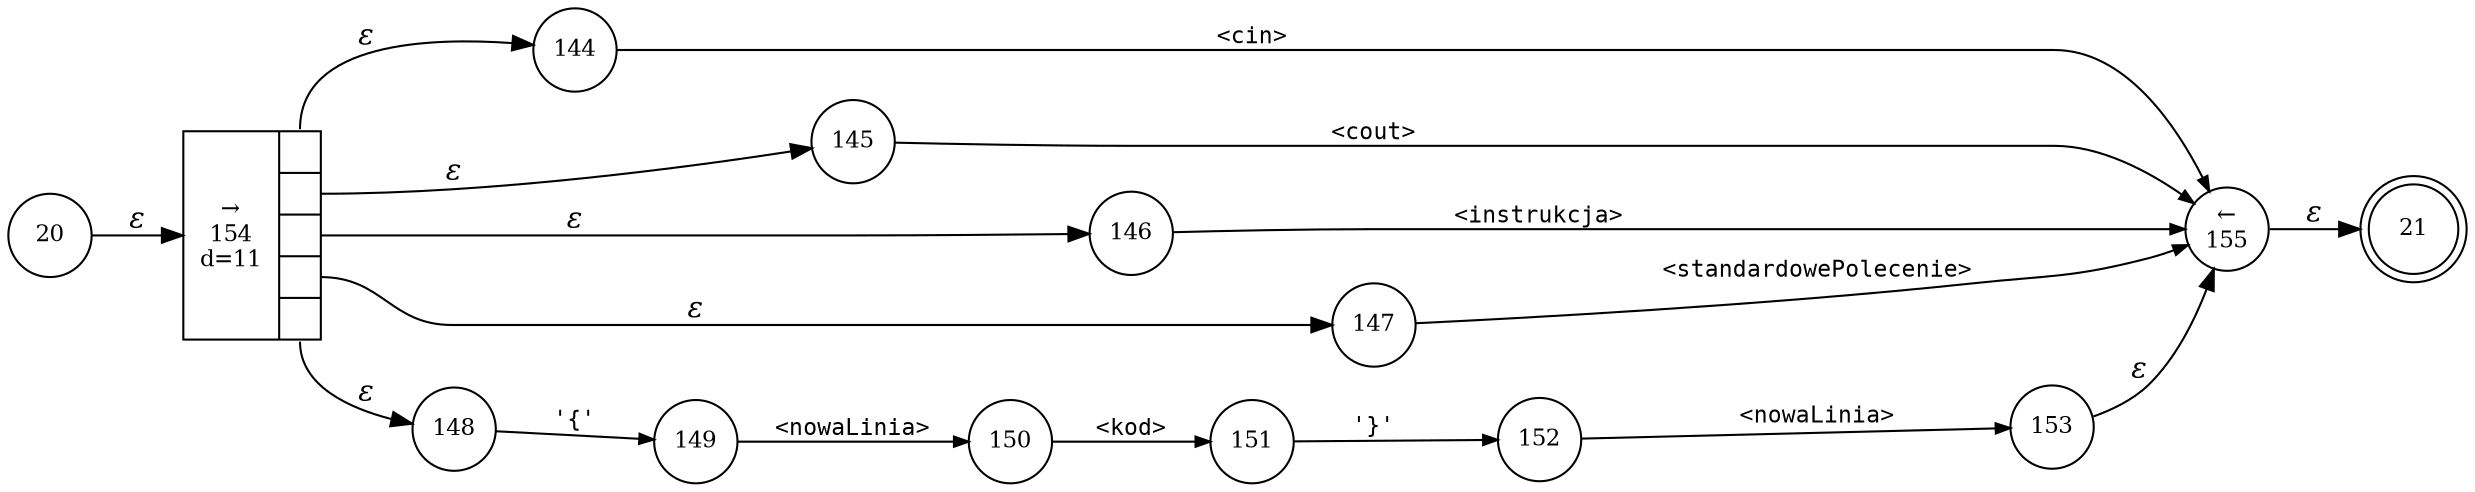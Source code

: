 digraph ATN {
rankdir=LR;
s21[fontsize=11, label="21", shape=doublecircle, fixedsize=true, width=.6];
s144[fontsize=11,label="144", shape=circle, fixedsize=true, width=.55, peripheries=1];
s145[fontsize=11,label="145", shape=circle, fixedsize=true, width=.55, peripheries=1];
s146[fontsize=11,label="146", shape=circle, fixedsize=true, width=.55, peripheries=1];
s147[fontsize=11,label="147", shape=circle, fixedsize=true, width=.55, peripheries=1];
s20[fontsize=11,label="20", shape=circle, fixedsize=true, width=.55, peripheries=1];
s148[fontsize=11,label="148", shape=circle, fixedsize=true, width=.55, peripheries=1];
s149[fontsize=11,label="149", shape=circle, fixedsize=true, width=.55, peripheries=1];
s150[fontsize=11,label="150", shape=circle, fixedsize=true, width=.55, peripheries=1];
s151[fontsize=11,label="151", shape=circle, fixedsize=true, width=.55, peripheries=1];
s152[fontsize=11,label="152", shape=circle, fixedsize=true, width=.55, peripheries=1];
s153[fontsize=11,label="153", shape=circle, fixedsize=true, width=.55, peripheries=1];
s154[fontsize=11,label="{&rarr;\n154\nd=11|{<p0>|<p1>|<p2>|<p3>|<p4>}}", shape=record, fixedsize=false, peripheries=1];
s155[fontsize=11,label="&larr;\n155", shape=circle, fixedsize=true, width=.55, peripheries=1];
s20 -> s154 [fontname="Times-Italic", label="&epsilon;"];
s154:p0 -> s144 [fontname="Times-Italic", label="&epsilon;"];
s154:p1 -> s145 [fontname="Times-Italic", label="&epsilon;"];
s154:p2 -> s146 [fontname="Times-Italic", label="&epsilon;"];
s154:p3 -> s147 [fontname="Times-Italic", label="&epsilon;"];
s154:p4 -> s148 [fontname="Times-Italic", label="&epsilon;"];
s144 -> s155 [fontsize=11, fontname="Courier", arrowsize=.7, label = "<cin>", arrowhead = normal];
s145 -> s155 [fontsize=11, fontname="Courier", arrowsize=.7, label = "<cout>", arrowhead = normal];
s146 -> s155 [fontsize=11, fontname="Courier", arrowsize=.7, label = "<instrukcja>", arrowhead = normal];
s147 -> s155 [fontsize=11, fontname="Courier", arrowsize=.7, label = "<standardowePolecenie>", arrowhead = normal];
s148 -> s149 [fontsize=11, fontname="Courier", arrowsize=.7, label = "'{'", arrowhead = normal];
s155 -> s21 [fontname="Times-Italic", label="&epsilon;"];
s149 -> s150 [fontsize=11, fontname="Courier", arrowsize=.7, label = "<nowaLinia>", arrowhead = normal];
s150 -> s151 [fontsize=11, fontname="Courier", arrowsize=.7, label = "<kod>", arrowhead = normal];
s151 -> s152 [fontsize=11, fontname="Courier", arrowsize=.7, label = "'}'", arrowhead = normal];
s152 -> s153 [fontsize=11, fontname="Courier", arrowsize=.7, label = "<nowaLinia>", arrowhead = normal];
s153 -> s155 [fontname="Times-Italic", label="&epsilon;"];
}